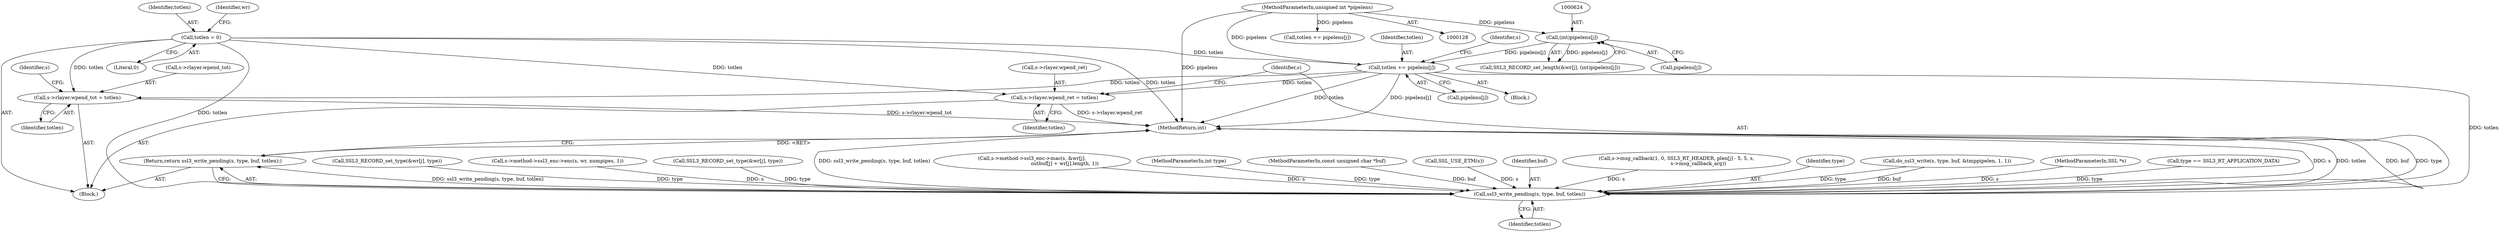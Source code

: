 digraph "0_openssl_4ad93618d26a3ea23d36ad5498ff4f59eff3a4d2@array" {
"1000639" [label="(Call,totlen += pipelens[j])"];
"1000623" [label="(Call,(int)pipelens[j])"];
"1000132" [label="(MethodParameterIn,unsigned int *pipelens)"];
"1000518" [label="(Call,totlen = 0)"];
"1000870" [label="(Call,s->rlayer.wpend_tot = totlen)"];
"1000891" [label="(Call,s->rlayer.wpend_ret = totlen)"];
"1000899" [label="(Call,ssl3_write_pending(s, type, buf, totlen))"];
"1000898" [label="(Return,return ssl3_write_pending(s, type, buf, totlen);)"];
"1000903" [label="(Identifier,totlen)"];
"1000827" [label="(Call,SSL3_RECORD_set_type(&wr[j], type))"];
"1000170" [label="(Call,totlen += pipelens[j])"];
"1000897" [label="(Identifier,totlen)"];
"1000749" [label="(Call,s->method->ssl3_enc->enc(s, wr, numpipes, 1))"];
"1000522" [label="(Identifier,wr)"];
"1000625" [label="(Call,pipelens[j])"];
"1000545" [label="(Call,SSL3_RECORD_set_type(&wr[j], type))"];
"1000876" [label="(Identifier,totlen)"];
"1000871" [label="(Call,s->rlayer.wpend_tot)"];
"1000891" [label="(Call,s->rlayer.wpend_ret = totlen)"];
"1000518" [label="(Call,totlen = 0)"];
"1000900" [label="(Identifier,s)"];
"1000639" [label="(Call,totlen += pipelens[j])"];
"1000776" [label="(Call,s->method->ssl3_enc->mac(s, &wr[j],\n                                          outbuf[j] + wr[j].length, 1))"];
"1000130" [label="(MethodParameterIn,int type)"];
"1000131" [label="(MethodParameterIn,const unsigned char *buf)"];
"1000768" [label="(Call,SSL_USE_ETM(s))"];
"1000880" [label="(Identifier,s)"];
"1000908" [label="(MethodReturn,int)"];
"1000132" [label="(MethodParameterIn,unsigned int *pipelens)"];
"1000902" [label="(Identifier,buf)"];
"1000813" [label="(Call,s->msg_callback(1, 0, SSL3_RT_HEADER, plen[j] - 5, 5, s,\n                            s->msg_callback_arg))"];
"1000870" [label="(Call,s->rlayer.wpend_tot = totlen)"];
"1000901" [label="(Identifier,type)"];
"1000308" [label="(Call,do_ssl3_write(s, type, buf, &tmppipelen, 1, 1))"];
"1000898" [label="(Return,return ssl3_write_pending(s, type, buf, totlen);)"];
"1000899" [label="(Call,ssl3_write_pending(s, type, buf, totlen))"];
"1000623" [label="(Call,(int)pipelens[j])"];
"1000519" [label="(Identifier,totlen)"];
"1000520" [label="(Literal,0)"];
"1000641" [label="(Call,pipelens[j])"];
"1000129" [label="(MethodParameterIn,SSL *s)"];
"1000535" [label="(Block,)"];
"1000618" [label="(Call,SSL3_RECORD_set_length(&wr[j], (int)pipelens[j]))"];
"1000135" [label="(Block,)"];
"1000640" [label="(Identifier,totlen)"];
"1000647" [label="(Identifier,s)"];
"1000892" [label="(Call,s->rlayer.wpend_ret)"];
"1000298" [label="(Call,type == SSL3_RT_APPLICATION_DATA)"];
"1000639" -> "1000535"  [label="AST: "];
"1000639" -> "1000641"  [label="CFG: "];
"1000640" -> "1000639"  [label="AST: "];
"1000641" -> "1000639"  [label="AST: "];
"1000647" -> "1000639"  [label="CFG: "];
"1000639" -> "1000908"  [label="DDG: pipelens[j]"];
"1000639" -> "1000908"  [label="DDG: totlen"];
"1000623" -> "1000639"  [label="DDG: pipelens[j]"];
"1000132" -> "1000639"  [label="DDG: pipelens"];
"1000518" -> "1000639"  [label="DDG: totlen"];
"1000639" -> "1000870"  [label="DDG: totlen"];
"1000639" -> "1000891"  [label="DDG: totlen"];
"1000639" -> "1000899"  [label="DDG: totlen"];
"1000623" -> "1000618"  [label="AST: "];
"1000623" -> "1000625"  [label="CFG: "];
"1000624" -> "1000623"  [label="AST: "];
"1000625" -> "1000623"  [label="AST: "];
"1000618" -> "1000623"  [label="CFG: "];
"1000623" -> "1000618"  [label="DDG: pipelens[j]"];
"1000132" -> "1000623"  [label="DDG: pipelens"];
"1000132" -> "1000128"  [label="AST: "];
"1000132" -> "1000908"  [label="DDG: pipelens"];
"1000132" -> "1000170"  [label="DDG: pipelens"];
"1000518" -> "1000135"  [label="AST: "];
"1000518" -> "1000520"  [label="CFG: "];
"1000519" -> "1000518"  [label="AST: "];
"1000520" -> "1000518"  [label="AST: "];
"1000522" -> "1000518"  [label="CFG: "];
"1000518" -> "1000908"  [label="DDG: totlen"];
"1000518" -> "1000870"  [label="DDG: totlen"];
"1000518" -> "1000891"  [label="DDG: totlen"];
"1000518" -> "1000899"  [label="DDG: totlen"];
"1000870" -> "1000135"  [label="AST: "];
"1000870" -> "1000876"  [label="CFG: "];
"1000871" -> "1000870"  [label="AST: "];
"1000876" -> "1000870"  [label="AST: "];
"1000880" -> "1000870"  [label="CFG: "];
"1000870" -> "1000908"  [label="DDG: s->rlayer.wpend_tot"];
"1000891" -> "1000135"  [label="AST: "];
"1000891" -> "1000897"  [label="CFG: "];
"1000892" -> "1000891"  [label="AST: "];
"1000897" -> "1000891"  [label="AST: "];
"1000900" -> "1000891"  [label="CFG: "];
"1000891" -> "1000908"  [label="DDG: s->rlayer.wpend_ret"];
"1000899" -> "1000898"  [label="AST: "];
"1000899" -> "1000903"  [label="CFG: "];
"1000900" -> "1000899"  [label="AST: "];
"1000901" -> "1000899"  [label="AST: "];
"1000902" -> "1000899"  [label="AST: "];
"1000903" -> "1000899"  [label="AST: "];
"1000898" -> "1000899"  [label="CFG: "];
"1000899" -> "1000908"  [label="DDG: ssl3_write_pending(s, type, buf, totlen)"];
"1000899" -> "1000908"  [label="DDG: s"];
"1000899" -> "1000908"  [label="DDG: totlen"];
"1000899" -> "1000908"  [label="DDG: buf"];
"1000899" -> "1000908"  [label="DDG: type"];
"1000899" -> "1000898"  [label="DDG: ssl3_write_pending(s, type, buf, totlen)"];
"1000768" -> "1000899"  [label="DDG: s"];
"1000813" -> "1000899"  [label="DDG: s"];
"1000749" -> "1000899"  [label="DDG: s"];
"1000776" -> "1000899"  [label="DDG: s"];
"1000129" -> "1000899"  [label="DDG: s"];
"1000130" -> "1000899"  [label="DDG: type"];
"1000298" -> "1000899"  [label="DDG: type"];
"1000827" -> "1000899"  [label="DDG: type"];
"1000545" -> "1000899"  [label="DDG: type"];
"1000308" -> "1000899"  [label="DDG: type"];
"1000308" -> "1000899"  [label="DDG: buf"];
"1000131" -> "1000899"  [label="DDG: buf"];
"1000898" -> "1000135"  [label="AST: "];
"1000908" -> "1000898"  [label="CFG: "];
"1000898" -> "1000908"  [label="DDG: <RET>"];
}
